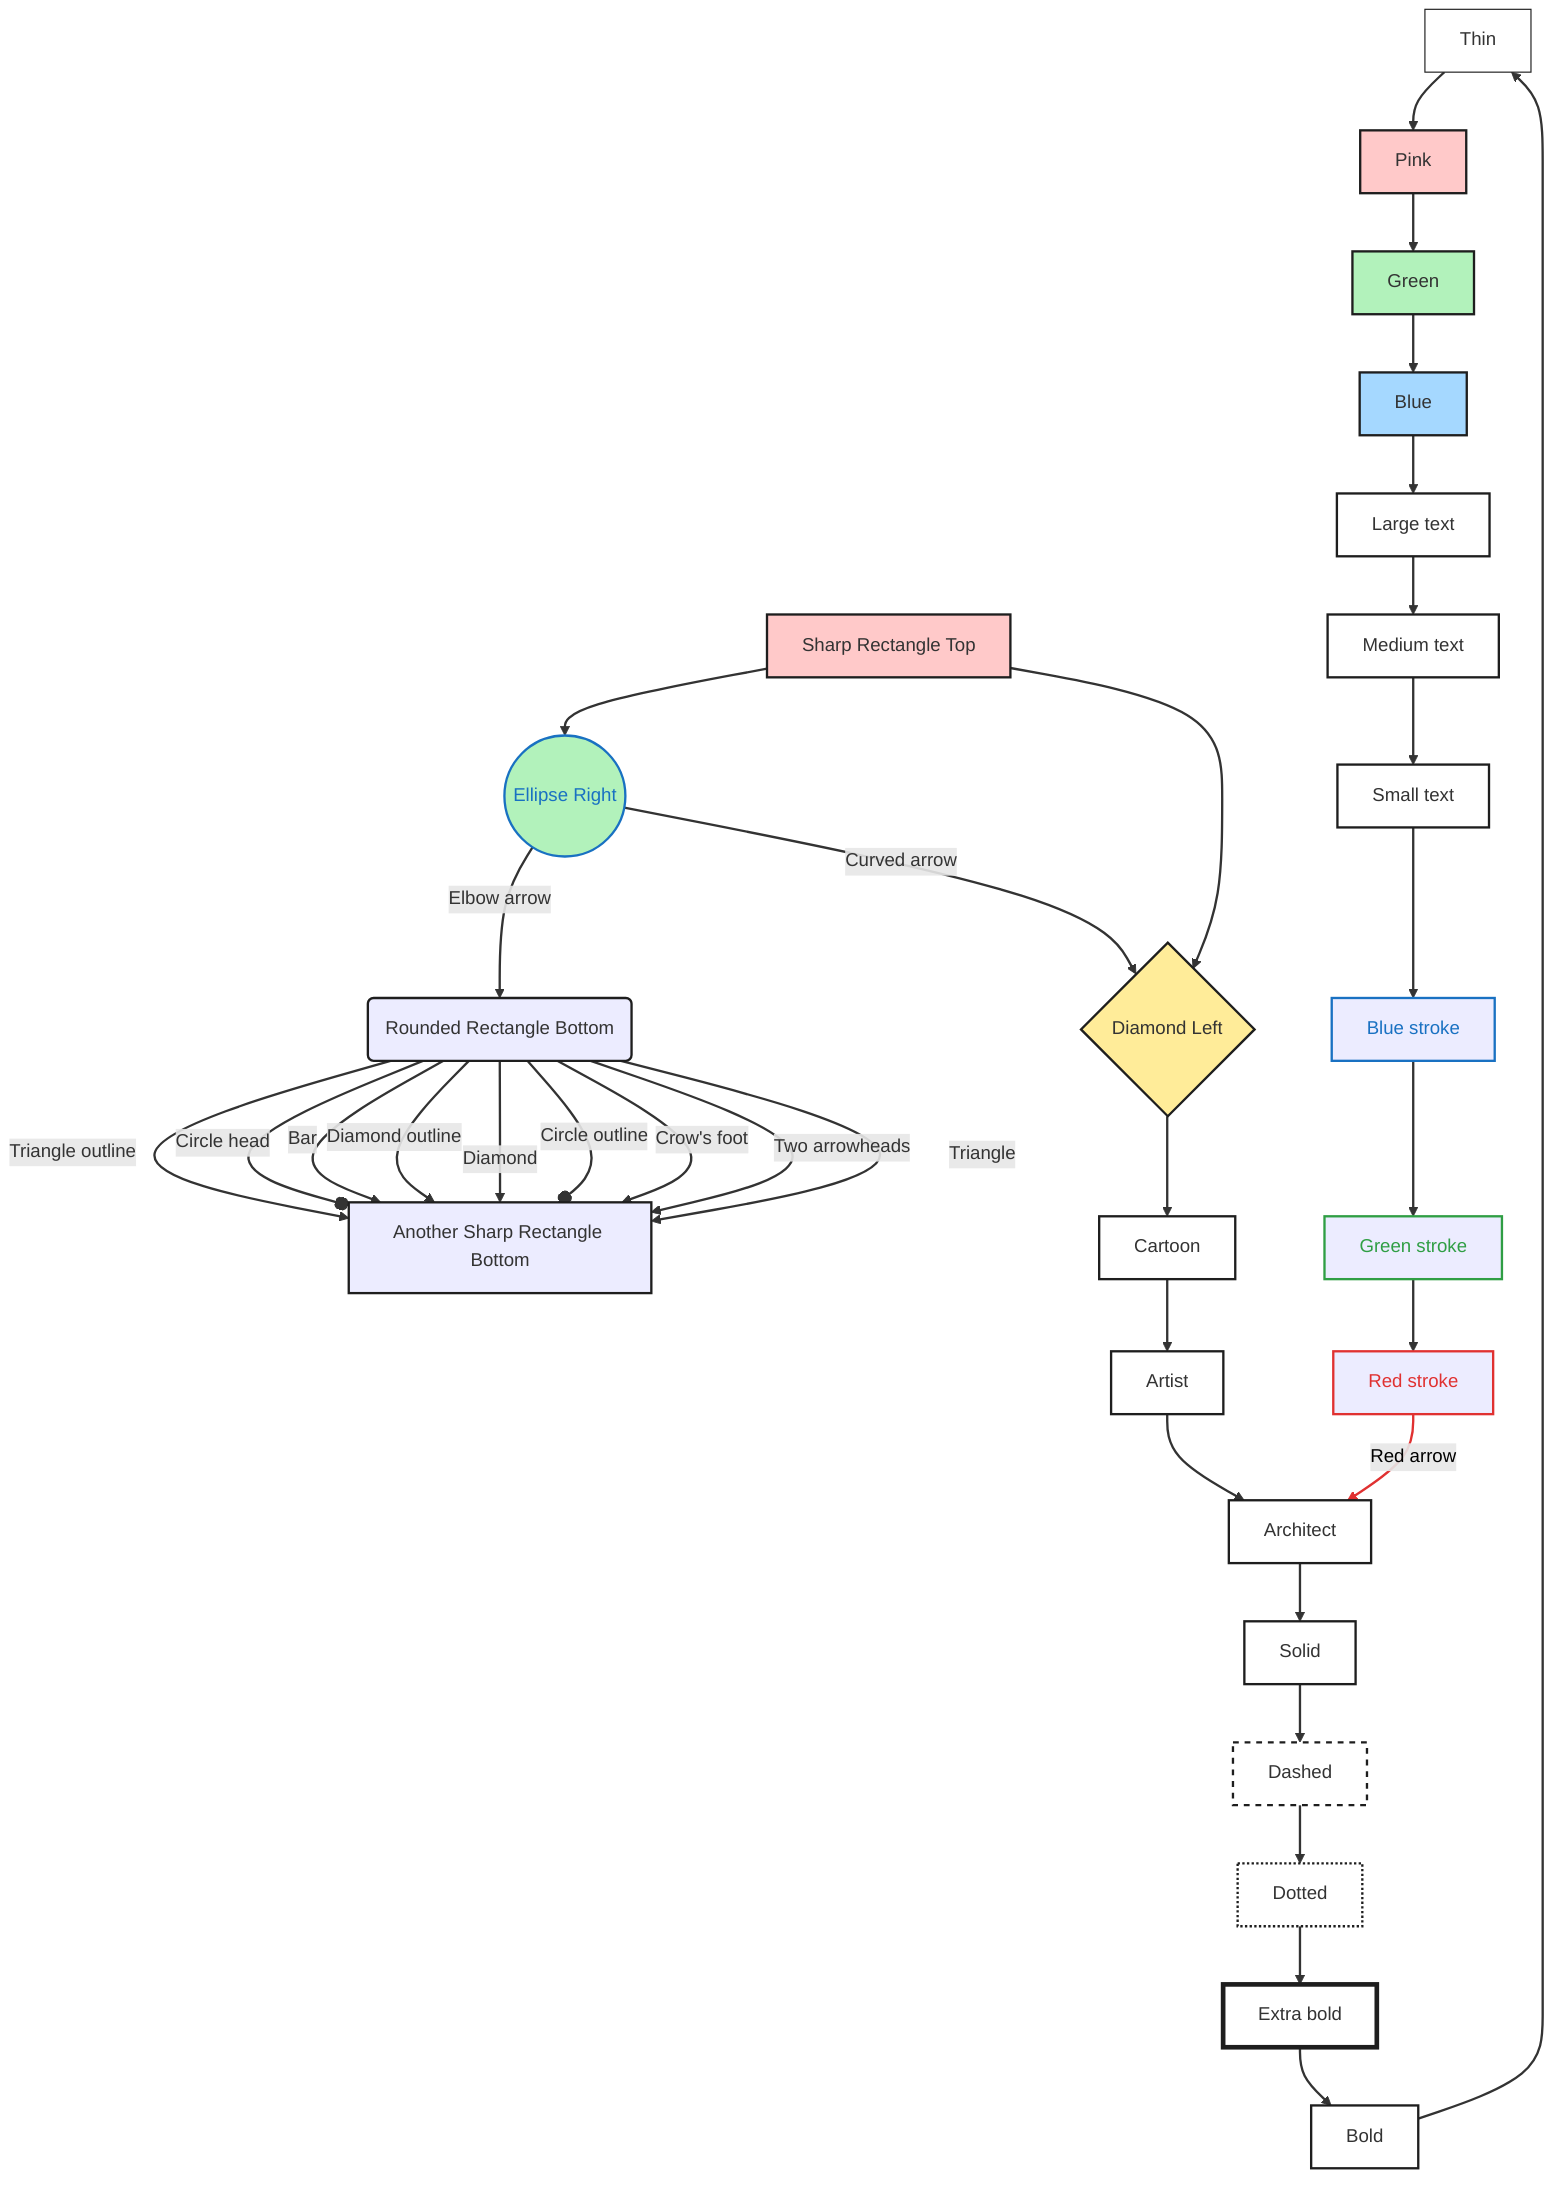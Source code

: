 flowchart TD
N9["Thin"]
N17["Cartoon"]
N4["Dashed"]
N2(("Ellipse Right"))
N0["Sharp Rectangle Top"]
N16["Artist"]
N8["Extra bold"]
N7["Bold"]
N18["Architect"]
N10["Green"]
N3("Rounded Rectangle Bottom")
N14["Blue stroke"]
N1{"Diamond Left"}
N21["Large text"]
N5["Dotted"]
N6["Solid"]
N19["Another Sharp Rectangle Bottom"]
N20["Medium text"]
N15["Red stroke"]
N13["Green stroke"]
N12["Pink"]
N22["Small text"]
N11["Blue"]
N17 --> N16
N16 --> N18
N18 --> N6
N6 --> N4
N4 --> N5
N5 --> N8
N8 --> N7
N7 --> N9
N9 --> N12
N12 --> N10
N10 --> N11
N22 --> N14
N14 --> N13
N13 --> N15
N0 --> N2
N2 -->|Elbow arrow| N3
N2 -->|Curved arrow| N1
N0 --> N1
N1 --> N17
N3 -->|Triangle outline| N19
N3 --o|Circle head| N19
N3 -->|Bar| N19
N3 -->|Diamond outline| N19
N3 -->|Diamond| N19
N3 --o|Circle outline| N19
N3 -->|Crow's foot| N19
N15 -->|Red arrow| N18
N3 -->|Two arrowheads| N19
N3 -->|Triangle| N19
N21 --> N20
N20 --> N22
N11 --> N21
style N9 stroke:#1e1e1e,stroke-width:1.0,fill:#ffffff;
style N17 stroke:#1e1e1e,stroke-width:2.0,fill:#ffffff;
style N4 stroke-dasharray: 5 5,stroke:#1e1e1e,stroke-width:2.0,fill:#ffffff;
style N2 stroke:#1971c2,stroke-width:2.0,fill:#b2f2bb,color:#1971c2;
style N0 stroke:#1e1e1e,stroke-width:2.0,fill:#ffc9c9;
style N16 stroke:#1e1e1e,stroke-width:2.0,fill:#ffffff;
style N8 stroke:#1e1e1e,stroke-width:4.0,fill:#ffffff;
style N7 stroke:#1e1e1e,stroke-width:2.0,fill:#ffffff;
style N18 stroke:#1e1e1e,stroke-width:2.0,fill:#ffffff;
style N10 stroke:#1e1e1e,stroke-width:2.0,fill:#b2f2bb;
style N3 stroke:#1e1e1e,stroke-width:2.0;
style N14 stroke:#1971c2,stroke-width:2.0,color:#1971c2;
style N1 stroke:#1e1e1e,stroke-width:2.0,fill:#ffec99;
style N21 stroke:#1e1e1e,stroke-width:2.0,fill:#ffffff;
style N5 stroke-dasharray: 2 2,stroke:#1e1e1e,stroke-width:2.0,fill:#ffffff;
style N6 stroke:#1e1e1e,stroke-width:2.0,fill:#ffffff;
style N19 stroke:#1e1e1e,stroke-width:2.0;
style N20 stroke:#1e1e1e,stroke-width:2.0,fill:#ffffff;
style N15 stroke:#e03131,stroke-width:2.0,color:#e03131;
style N13 stroke:#2f9e44,stroke-width:2.0,color:#2f9e44;
style N12 stroke:#1e1e1e,stroke-width:2.0,fill:#ffc9c9;
style N22 stroke:#1e1e1e,stroke-width:2.0,fill:#ffffff;
style N11 stroke:#1e1e1e,stroke-width:2.0,fill:#a5d8ff;
linkStyle 0 stroke-width:2.0;
linkStyle 1 stroke-width:2.0;
linkStyle 2 stroke-width:2.0;
linkStyle 3 stroke-width:2.0;
linkStyle 4 stroke-width:2.0;
linkStyle 5 stroke-width:2.0;
linkStyle 6 stroke-width:2.0;
linkStyle 7 stroke-width:2.0;
linkStyle 8 stroke-width:2.0;
linkStyle 9 stroke-width:2.0;
linkStyle 10 stroke-width:2.0;
linkStyle 11 stroke-width:2.0;
linkStyle 12 stroke-width:2.0;
linkStyle 13 stroke-width:2.0;
linkStyle 14 stroke-width:2.0;
linkStyle 15 stroke-width:2.0;
linkStyle 16 stroke-width:2.0;
linkStyle 17 stroke-width:2.0;
linkStyle 18 stroke-width:2.0;
linkStyle 19 stroke-width:2.0;
linkStyle 20 stroke-width:2.0;
linkStyle 21 stroke-width:2.0;
linkStyle 22 stroke-width:2.0;
linkStyle 23 stroke-width:2.0;
linkStyle 24 stroke-width:2.0;
linkStyle 25 stroke-width:2.0;
linkStyle 26 stroke:#e03131,color:black,stroke-width:2.0;
linkStyle 27 stroke-width:2.0;
linkStyle 28 stroke-width:2.0;
linkStyle 29 stroke-width:2.0;
linkStyle 30 stroke-width:2.0;
linkStyle 31 stroke-width:2.0;
